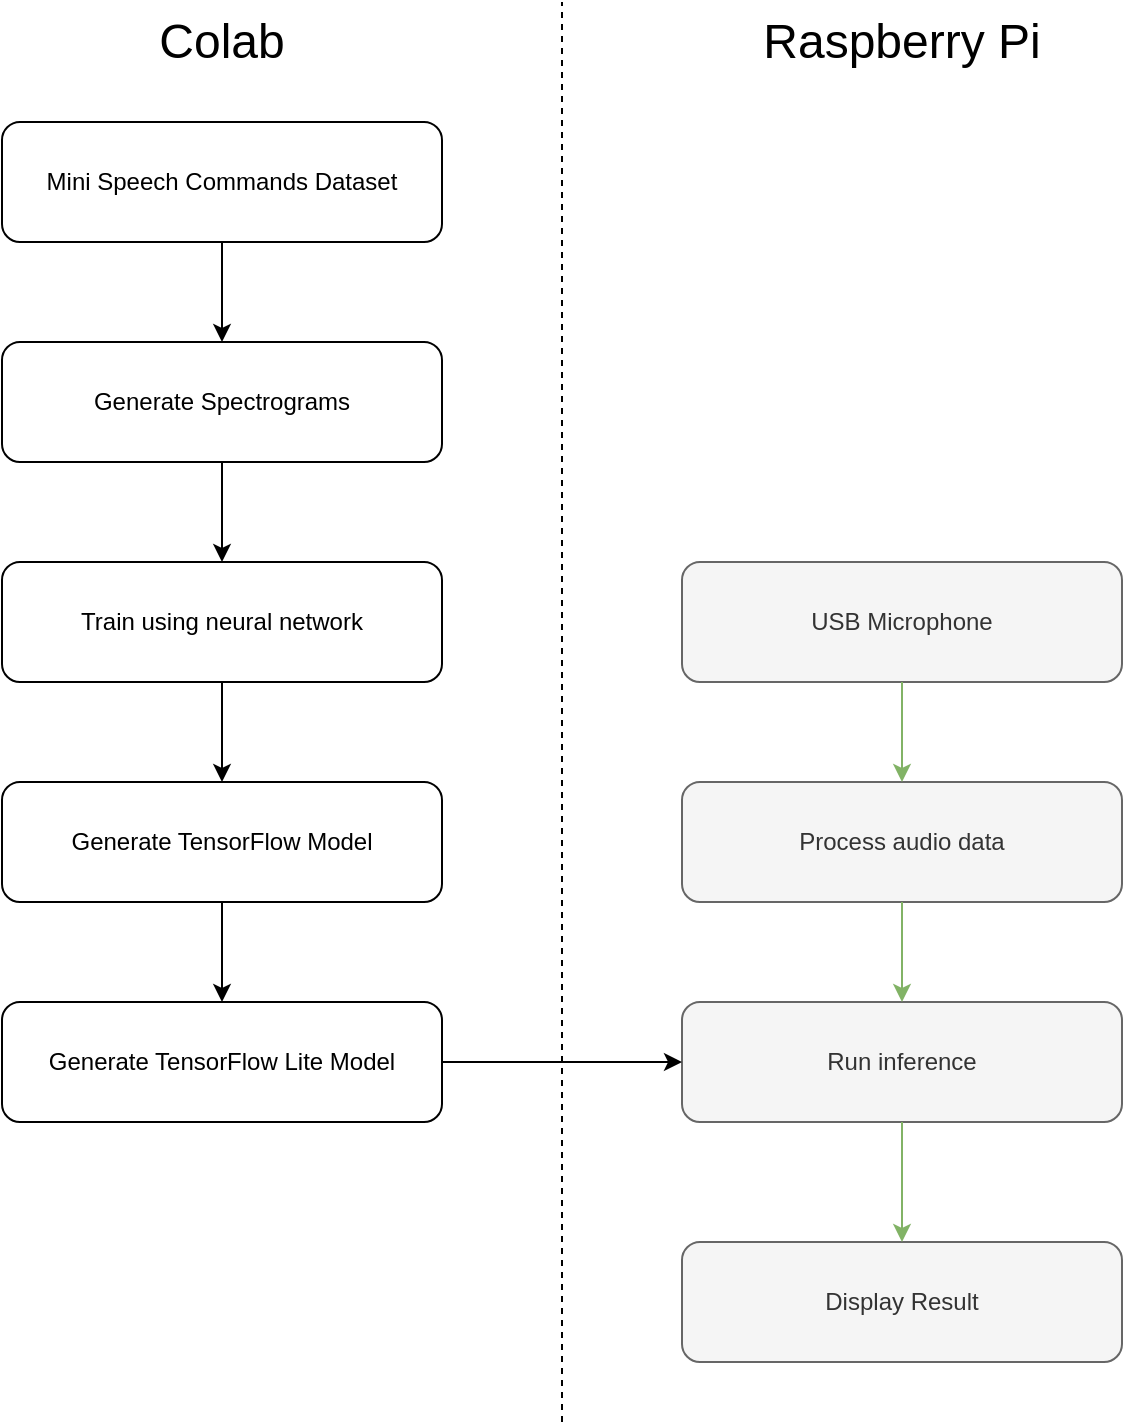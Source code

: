 <mxfile version="16.6.4" type="google"><diagram id="Sn4YmhNEOzTvnPxhMFYb" name="Page-1"><mxGraphModel dx="782" dy="467" grid="1" gridSize="10" guides="1" tooltips="1" connect="1" arrows="1" fold="1" page="1" pageScale="1" pageWidth="1100" pageHeight="850" math="0" shadow="0"><root><mxCell id="0"/><mxCell id="1" parent="0"/><mxCell id="gHUApYpwiKVSQ6s1KfxS-1" value="Mini Speech Commands Dataset" style="rounded=1;whiteSpace=wrap;html=1;" parent="1" vertex="1"><mxGeometry x="160" y="140" width="220" height="60" as="geometry"/></mxCell><mxCell id="gHUApYpwiKVSQ6s1KfxS-2" value="Generate Spectrograms" style="rounded=1;whiteSpace=wrap;html=1;" parent="1" vertex="1"><mxGeometry x="160" y="250" width="220" height="60" as="geometry"/></mxCell><mxCell id="gHUApYpwiKVSQ6s1KfxS-3" value="Train using neural network" style="rounded=1;whiteSpace=wrap;html=1;" parent="1" vertex="1"><mxGeometry x="160" y="360" width="220" height="60" as="geometry"/></mxCell><mxCell id="gHUApYpwiKVSQ6s1KfxS-4" value="Generate TensorFlow Model" style="rounded=1;whiteSpace=wrap;html=1;" parent="1" vertex="1"><mxGeometry x="160" y="470" width="220" height="60" as="geometry"/></mxCell><mxCell id="gHUApYpwiKVSQ6s1KfxS-5" value="Generate TensorFlow Lite Model" style="rounded=1;whiteSpace=wrap;html=1;" parent="1" vertex="1"><mxGeometry x="160" y="580" width="220" height="60" as="geometry"/></mxCell><mxCell id="gHUApYpwiKVSQ6s1KfxS-6" value="USB Microphone" style="rounded=1;whiteSpace=wrap;html=1;fillColor=#f5f5f5;strokeColor=#666666;fontColor=#333333;" parent="1" vertex="1"><mxGeometry x="500" y="360" width="220" height="60" as="geometry"/></mxCell><mxCell id="gHUApYpwiKVSQ6s1KfxS-7" value="Process audio data" style="rounded=1;whiteSpace=wrap;html=1;fillColor=#f5f5f5;strokeColor=#666666;fontColor=#333333;" parent="1" vertex="1"><mxGeometry x="500" y="470" width="220" height="60" as="geometry"/></mxCell><mxCell id="gHUApYpwiKVSQ6s1KfxS-8" value="Run inference" style="rounded=1;whiteSpace=wrap;html=1;fillColor=#f5f5f5;strokeColor=#666666;fontColor=#333333;" parent="1" vertex="1"><mxGeometry x="500" y="580" width="220" height="60" as="geometry"/></mxCell><mxCell id="gHUApYpwiKVSQ6s1KfxS-9" value="Display Result" style="rounded=1;whiteSpace=wrap;html=1;fillColor=#f5f5f5;strokeColor=#666666;fontColor=#333333;" parent="1" vertex="1"><mxGeometry x="500" y="700" width="220" height="60" as="geometry"/></mxCell><mxCell id="gHUApYpwiKVSQ6s1KfxS-10" value="" style="endArrow=classic;html=1;exitX=0.5;exitY=1;exitDx=0;exitDy=0;entryX=0.5;entryY=0;entryDx=0;entryDy=0;" parent="1" source="gHUApYpwiKVSQ6s1KfxS-1" target="gHUApYpwiKVSQ6s1KfxS-2" edge="1"><mxGeometry width="50" height="50" relative="1" as="geometry"><mxPoint x="400" y="470" as="sourcePoint"/><mxPoint x="450" y="420" as="targetPoint"/></mxGeometry></mxCell><mxCell id="gHUApYpwiKVSQ6s1KfxS-11" value="" style="endArrow=classic;html=1;exitX=0.5;exitY=1;exitDx=0;exitDy=0;entryX=0.5;entryY=0;entryDx=0;entryDy=0;" parent="1" source="gHUApYpwiKVSQ6s1KfxS-2" target="gHUApYpwiKVSQ6s1KfxS-3" edge="1"><mxGeometry width="50" height="50" relative="1" as="geometry"><mxPoint x="400" y="380" as="sourcePoint"/><mxPoint x="450" y="330" as="targetPoint"/></mxGeometry></mxCell><mxCell id="gHUApYpwiKVSQ6s1KfxS-12" value="" style="endArrow=none;dashed=1;html=1;" parent="1" edge="1"><mxGeometry width="50" height="50" relative="1" as="geometry"><mxPoint x="440" y="790" as="sourcePoint"/><mxPoint x="440" y="80" as="targetPoint"/></mxGeometry></mxCell><mxCell id="gHUApYpwiKVSQ6s1KfxS-13" value="&lt;font style=&quot;font-size: 24px&quot;&gt;Colab&lt;/font&gt;" style="text;html=1;strokeColor=none;fillColor=none;align=center;verticalAlign=middle;whiteSpace=wrap;rounded=0;" parent="1" vertex="1"><mxGeometry x="250" y="90" width="40" height="20" as="geometry"/></mxCell><mxCell id="gHUApYpwiKVSQ6s1KfxS-16" value="&lt;font style=&quot;font-size: 24px&quot;&gt;Raspberry Pi&lt;/font&gt;" style="text;html=1;strokeColor=none;fillColor=none;align=center;verticalAlign=middle;whiteSpace=wrap;rounded=0;" parent="1" vertex="1"><mxGeometry x="515" y="95" width="190" height="10" as="geometry"/></mxCell><mxCell id="gHUApYpwiKVSQ6s1KfxS-18" value="" style="endArrow=classic;html=1;exitX=0.5;exitY=1;exitDx=0;exitDy=0;" parent="1" source="gHUApYpwiKVSQ6s1KfxS-3" target="gHUApYpwiKVSQ6s1KfxS-4" edge="1"><mxGeometry width="50" height="50" relative="1" as="geometry"><mxPoint x="310" y="520" as="sourcePoint"/><mxPoint x="360" y="470" as="targetPoint"/></mxGeometry></mxCell><mxCell id="gHUApYpwiKVSQ6s1KfxS-19" value="" style="endArrow=classic;html=1;exitX=0.5;exitY=1;exitDx=0;exitDy=0;entryX=0.5;entryY=0;entryDx=0;entryDy=0;" parent="1" source="gHUApYpwiKVSQ6s1KfxS-4" target="gHUApYpwiKVSQ6s1KfxS-5" edge="1"><mxGeometry width="50" height="50" relative="1" as="geometry"><mxPoint x="310" y="520" as="sourcePoint"/><mxPoint x="360" y="470" as="targetPoint"/></mxGeometry></mxCell><mxCell id="gHUApYpwiKVSQ6s1KfxS-20" value="" style="endArrow=classic;html=1;exitX=1;exitY=0.5;exitDx=0;exitDy=0;entryX=0;entryY=0.5;entryDx=0;entryDy=0;" parent="1" source="gHUApYpwiKVSQ6s1KfxS-5" target="gHUApYpwiKVSQ6s1KfxS-8" edge="1"><mxGeometry width="50" height="50" relative="1" as="geometry"><mxPoint x="310" y="520" as="sourcePoint"/><mxPoint x="360" y="470" as="targetPoint"/></mxGeometry></mxCell><mxCell id="gHUApYpwiKVSQ6s1KfxS-21" value="" style="endArrow=classic;html=1;exitX=0.5;exitY=1;exitDx=0;exitDy=0;fillColor=#d5e8d4;strokeColor=#82b366;" parent="1" source="gHUApYpwiKVSQ6s1KfxS-6" target="gHUApYpwiKVSQ6s1KfxS-7" edge="1"><mxGeometry width="50" height="50" relative="1" as="geometry"><mxPoint x="310" y="520" as="sourcePoint"/><mxPoint x="360" y="470" as="targetPoint"/></mxGeometry></mxCell><mxCell id="gHUApYpwiKVSQ6s1KfxS-22" value="" style="endArrow=classic;html=1;exitX=0.5;exitY=1;exitDx=0;exitDy=0;entryX=0.5;entryY=0;entryDx=0;entryDy=0;fillColor=#d5e8d4;strokeColor=#82b366;" parent="1" source="gHUApYpwiKVSQ6s1KfxS-7" target="gHUApYpwiKVSQ6s1KfxS-8" edge="1"><mxGeometry width="50" height="50" relative="1" as="geometry"><mxPoint x="310" y="520" as="sourcePoint"/><mxPoint x="360" y="470" as="targetPoint"/></mxGeometry></mxCell><mxCell id="gHUApYpwiKVSQ6s1KfxS-23" value="" style="endArrow=classic;html=1;exitX=0.5;exitY=1;exitDx=0;exitDy=0;entryX=0.5;entryY=0;entryDx=0;entryDy=0;fillColor=#d5e8d4;strokeColor=#82b366;" parent="1" source="gHUApYpwiKVSQ6s1KfxS-8" target="gHUApYpwiKVSQ6s1KfxS-9" edge="1"><mxGeometry width="50" height="50" relative="1" as="geometry"><mxPoint x="310" y="520" as="sourcePoint"/><mxPoint x="360" y="470" as="targetPoint"/></mxGeometry></mxCell></root></mxGraphModel></diagram></mxfile>